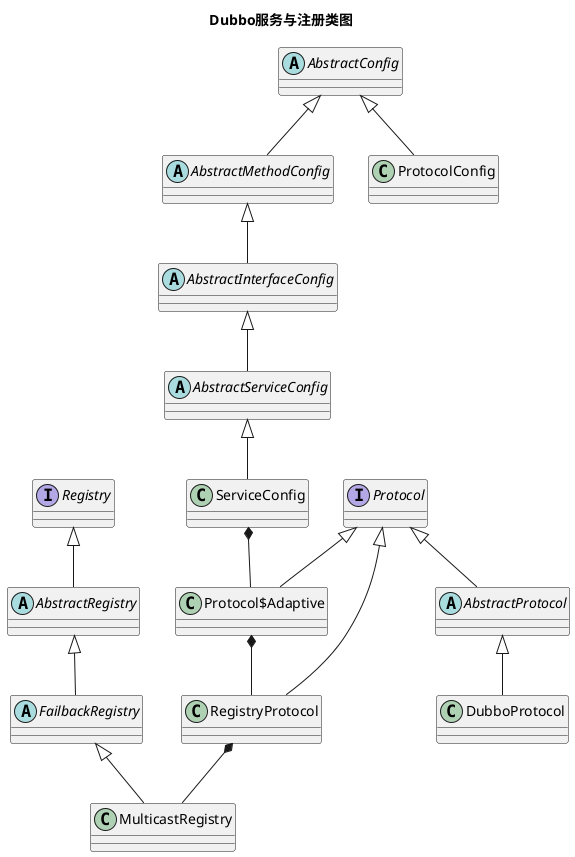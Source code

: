 @startuml
title Dubbo服务与注册类图

' config
abstract AbstractConfig
abstract AbstractMethodConfig
abstract AbstractInterfaceConfig
abstract AbstractServiceConfig
class ServiceConfig

AbstractConfig <|-- AbstractMethodConfig
AbstractMethodConfig <|-- AbstractInterfaceConfig
AbstractInterfaceConfig <|-- AbstractServiceConfig
AbstractServiceConfig <|-- ServiceConfig

class ProtocolConfig
AbstractConfig <|-- ProtocolConfig

' protocol
interface Protocol
abstract AbstractProtocol
class Protocol$Adaptive 
class RegistryProtocol
class DubboProtocol
Protocol <|-- AbstractProtocol
Protocol <|-- Protocol$Adaptive
Protocol <|-- RegistryProtocol
AbstractProtocol <|-- DubboProtocol

' registry
interface Registry
abstract AbstractRegistry
abstract FailbackRegistry
class MulticastRegistry
Registry <|-- AbstractRegistry
AbstractRegistry <|-- FailbackRegistry
FailbackRegistry <|-- MulticastRegistry


ServiceConfig *-- Protocol$Adaptive
Protocol$Adaptive *-- RegistryProtocol 
RegistryProtocol *-- MulticastRegistry

@enduml 